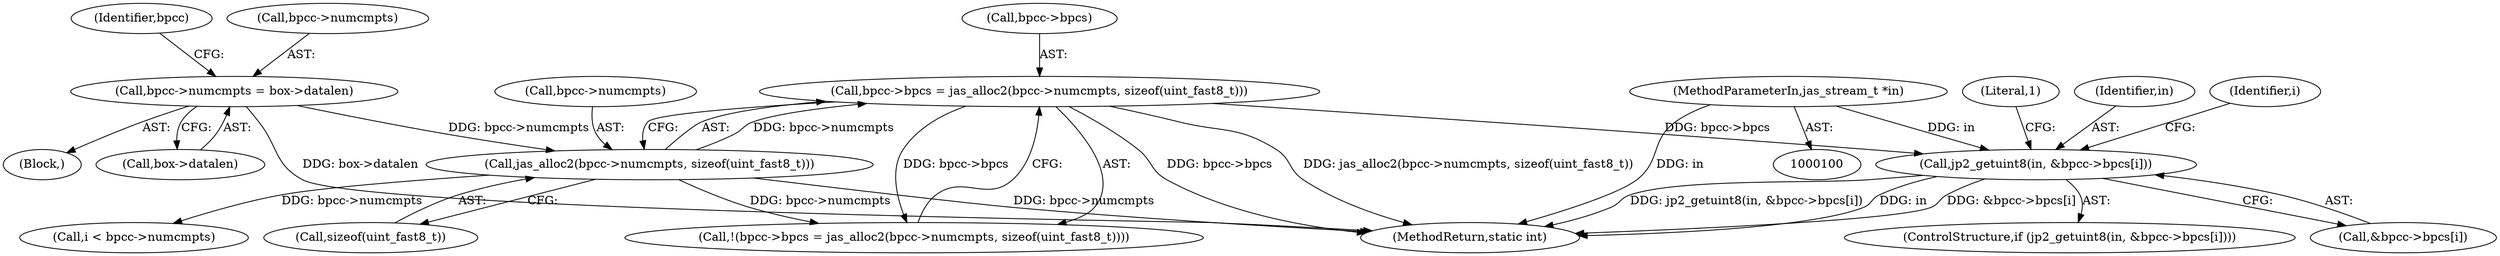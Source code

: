 digraph "0_jasper_e96fc4fdd525fa0ede28074a7e2b1caf94b58b0d_2@array" {
"1000155" [label="(Call,jp2_getuint8(in, &bpcc->bpcs[i]))"];
"1000102" [label="(MethodParameterIn,jas_stream_t *in)"];
"1000128" [label="(Call,bpcc->bpcs = jas_alloc2(bpcc->numcmpts, sizeof(uint_fast8_t)))"];
"1000132" [label="(Call,jas_alloc2(bpcc->numcmpts, sizeof(uint_fast8_t)))"];
"1000119" [label="(Call,bpcc->numcmpts = box->datalen)"];
"1000155" [label="(Call,jp2_getuint8(in, &bpcc->bpcs[i]))"];
"1000154" [label="(ControlStructure,if (jp2_getuint8(in, &bpcc->bpcs[i])))"];
"1000119" [label="(Call,bpcc->numcmpts = box->datalen)"];
"1000128" [label="(Call,bpcc->bpcs = jas_alloc2(bpcc->numcmpts, sizeof(uint_fast8_t)))"];
"1000169" [label="(MethodReturn,static int)"];
"1000136" [label="(Call,sizeof(uint_fast8_t))"];
"1000133" [label="(Call,bpcc->numcmpts)"];
"1000166" [label="(Literal,1)"];
"1000120" [label="(Call,bpcc->numcmpts)"];
"1000102" [label="(MethodParameterIn,jas_stream_t *in)"];
"1000103" [label="(Block,)"];
"1000130" [label="(Identifier,bpcc)"];
"1000156" [label="(Identifier,in)"];
"1000157" [label="(Call,&bpcc->bpcs[i])"];
"1000152" [label="(Identifier,i)"];
"1000123" [label="(Call,box->datalen)"];
"1000127" [label="(Call,!(bpcc->bpcs = jas_alloc2(bpcc->numcmpts, sizeof(uint_fast8_t))))"];
"1000129" [label="(Call,bpcc->bpcs)"];
"1000146" [label="(Call,i < bpcc->numcmpts)"];
"1000132" [label="(Call,jas_alloc2(bpcc->numcmpts, sizeof(uint_fast8_t)))"];
"1000155" -> "1000154"  [label="AST: "];
"1000155" -> "1000157"  [label="CFG: "];
"1000156" -> "1000155"  [label="AST: "];
"1000157" -> "1000155"  [label="AST: "];
"1000166" -> "1000155"  [label="CFG: "];
"1000152" -> "1000155"  [label="CFG: "];
"1000155" -> "1000169"  [label="DDG: &bpcc->bpcs[i]"];
"1000155" -> "1000169"  [label="DDG: jp2_getuint8(in, &bpcc->bpcs[i])"];
"1000155" -> "1000169"  [label="DDG: in"];
"1000102" -> "1000155"  [label="DDG: in"];
"1000128" -> "1000155"  [label="DDG: bpcc->bpcs"];
"1000102" -> "1000100"  [label="AST: "];
"1000102" -> "1000169"  [label="DDG: in"];
"1000128" -> "1000127"  [label="AST: "];
"1000128" -> "1000132"  [label="CFG: "];
"1000129" -> "1000128"  [label="AST: "];
"1000132" -> "1000128"  [label="AST: "];
"1000127" -> "1000128"  [label="CFG: "];
"1000128" -> "1000169"  [label="DDG: jas_alloc2(bpcc->numcmpts, sizeof(uint_fast8_t))"];
"1000128" -> "1000169"  [label="DDG: bpcc->bpcs"];
"1000128" -> "1000127"  [label="DDG: bpcc->bpcs"];
"1000132" -> "1000128"  [label="DDG: bpcc->numcmpts"];
"1000132" -> "1000136"  [label="CFG: "];
"1000133" -> "1000132"  [label="AST: "];
"1000136" -> "1000132"  [label="AST: "];
"1000132" -> "1000169"  [label="DDG: bpcc->numcmpts"];
"1000132" -> "1000127"  [label="DDG: bpcc->numcmpts"];
"1000119" -> "1000132"  [label="DDG: bpcc->numcmpts"];
"1000132" -> "1000146"  [label="DDG: bpcc->numcmpts"];
"1000119" -> "1000103"  [label="AST: "];
"1000119" -> "1000123"  [label="CFG: "];
"1000120" -> "1000119"  [label="AST: "];
"1000123" -> "1000119"  [label="AST: "];
"1000130" -> "1000119"  [label="CFG: "];
"1000119" -> "1000169"  [label="DDG: box->datalen"];
}
